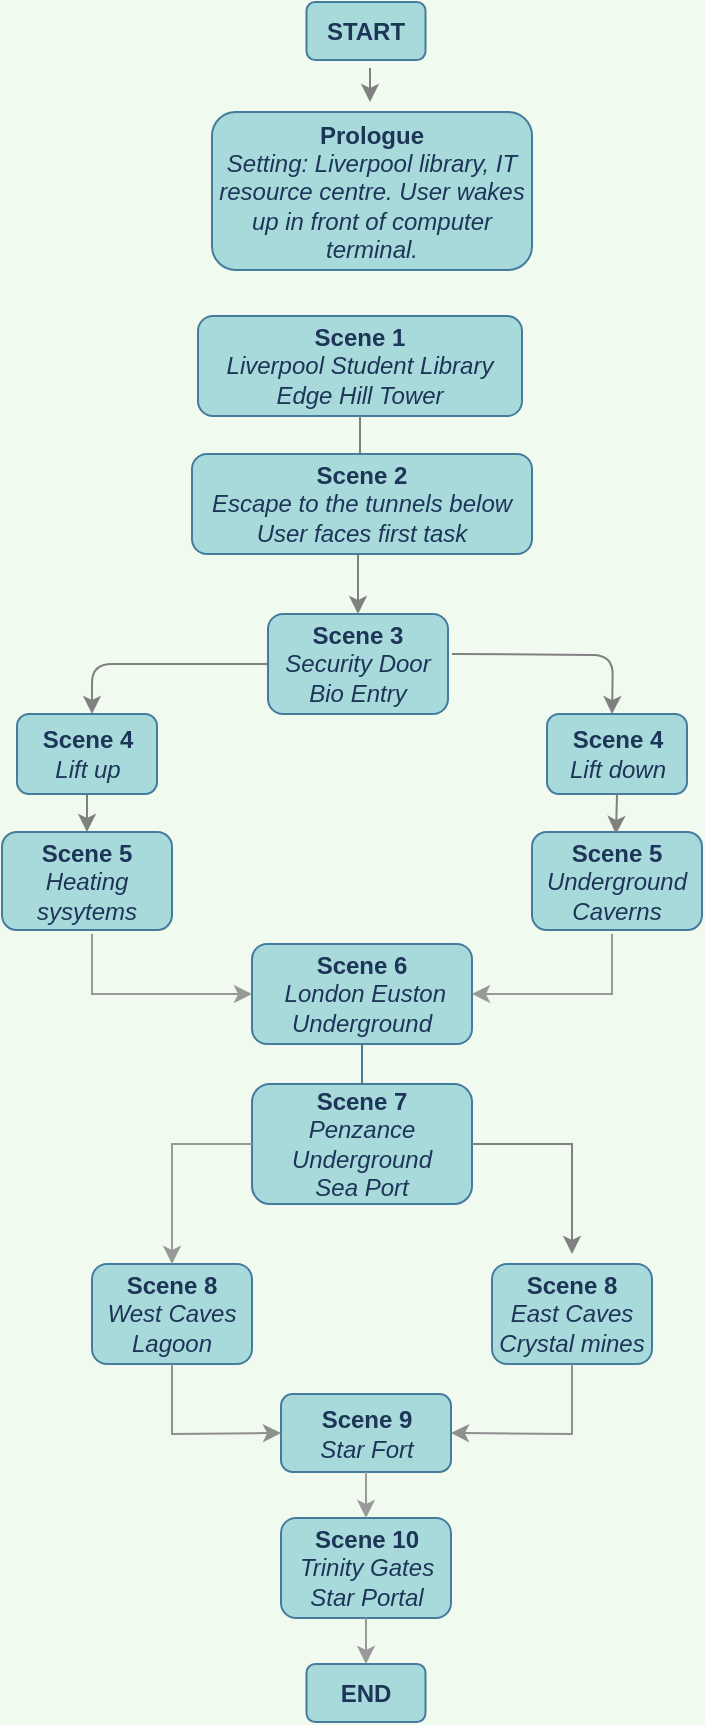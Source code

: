 <mxfile version="15.5.9" type="github">
  <diagram id="cXGQUIpQxS_fL44lwIFH" name="Page-1">
    <mxGraphModel dx="1128" dy="630" grid="1" gridSize="10" guides="1" tooltips="1" connect="1" arrows="1" fold="1" page="1" pageScale="1" pageWidth="850" pageHeight="1100" background="#F1FAEE" math="0" shadow="0">
      <root>
        <mxCell id="0" />
        <mxCell id="1" parent="0" />
        <mxCell id="5xCC1GNIO-IaGWrvfCco-57" style="edgeStyle=orthogonalEdgeStyle;curved=0;rounded=1;sketch=0;orthogonalLoop=1;jettySize=auto;html=1;fontColor=#1D3557;strokeColor=#808080;fillColor=#A8DADC;" parent="1" edge="1">
          <mxGeometry relative="1" as="geometry">
            <mxPoint x="540" y="391" as="targetPoint" />
            <mxPoint x="460" y="361" as="sourcePoint" />
          </mxGeometry>
        </mxCell>
        <mxCell id="5xCC1GNIO-IaGWrvfCco-59" style="edgeStyle=orthogonalEdgeStyle;curved=0;rounded=1;sketch=0;orthogonalLoop=1;jettySize=auto;html=1;fontColor=#1D3557;strokeColor=#808080;fillColor=#A8DADC;" parent="1" source="nOvAloDPaUvF_4_PYu3U-1" edge="1">
          <mxGeometry relative="1" as="geometry">
            <mxPoint x="280" y="391" as="targetPoint" />
            <Array as="points">
              <mxPoint x="280" y="366" />
            </Array>
          </mxGeometry>
        </mxCell>
        <mxCell id="nOvAloDPaUvF_4_PYu3U-1" value="&lt;b&gt;Scene 3 &lt;/b&gt;&lt;br&gt;&lt;i&gt;Security Door&lt;br&gt;Bio Entry&lt;/i&gt;" style="whiteSpace=wrap;html=1;fillColor=#A8DADC;strokeColor=#457B9D;fontColor=#1D3557;rounded=1;" parent="1" vertex="1">
          <mxGeometry x="368" y="341" width="90" height="50" as="geometry" />
        </mxCell>
        <mxCell id="nOvAloDPaUvF_4_PYu3U-3" value="&lt;b&gt;Scene 5&lt;/b&gt; &lt;i&gt;Underground&lt;br&gt;Caverns&lt;/i&gt;" style="whiteSpace=wrap;html=1;fillColor=#A8DADC;strokeColor=#457B9D;fontColor=#1D3557;rounded=1;" parent="1" vertex="1">
          <mxGeometry x="500" y="450" width="85" height="49" as="geometry" />
        </mxCell>
        <mxCell id="5xCC1GNIO-IaGWrvfCco-33" value="&lt;b&gt;Scene 1&lt;br&gt;&lt;/b&gt;&lt;i&gt;Liverpool Student Library&lt;br&gt;Edge Hill Tower&lt;/i&gt;" style="whiteSpace=wrap;html=1;fillColor=#A8DADC;strokeColor=#457B9D;fontColor=#1D3557;rounded=1;" parent="1" vertex="1">
          <mxGeometry x="333" y="192" width="162" height="50" as="geometry" />
        </mxCell>
        <mxCell id="5xCC1GNIO-IaGWrvfCco-69" value="" style="edgeStyle=orthogonalEdgeStyle;curved=0;rounded=1;sketch=0;orthogonalLoop=1;jettySize=auto;html=1;fontColor=#1D3557;strokeColor=#808080;fillColor=#A8DADC;exitX=0.5;exitY=1;exitDx=0;exitDy=0;" parent="1" source="5xCC1GNIO-IaGWrvfCco-33" target="nOvAloDPaUvF_4_PYu3U-1" edge="1">
          <mxGeometry relative="1" as="geometry" />
        </mxCell>
        <mxCell id="5xCC1GNIO-IaGWrvfCco-42" value="&lt;b&gt;Scene 2&lt;/b&gt;&lt;br&gt;&lt;i&gt;Escape to the tunnels below&lt;br&gt;User faces first task&lt;br&gt;&lt;/i&gt;" style="whiteSpace=wrap;html=1;fillColor=#A8DADC;strokeColor=#457B9D;fontColor=#1D3557;rounded=1;" parent="1" vertex="1">
          <mxGeometry x="330" y="261" width="170" height="50" as="geometry" />
        </mxCell>
        <mxCell id="5xCC1GNIO-IaGWrvfCco-63" value="" style="edgeStyle=orthogonalEdgeStyle;curved=0;rounded=1;sketch=0;orthogonalLoop=1;jettySize=auto;html=1;fontColor=#1D3557;strokeColor=#808080;fillColor=#A8DADC;entryX=0.5;entryY=0;entryDx=0;entryDy=0;" parent="1" source="5xCC1GNIO-IaGWrvfCco-49" target="5xCC1GNIO-IaGWrvfCco-79" edge="1">
          <mxGeometry relative="1" as="geometry">
            <mxPoint x="278" y="471" as="targetPoint" />
          </mxGeometry>
        </mxCell>
        <mxCell id="5xCC1GNIO-IaGWrvfCco-49" value="&lt;b&gt;Scene 4&lt;/b&gt;&lt;br&gt;&lt;i&gt;Lift up&lt;/i&gt;" style="whiteSpace=wrap;html=1;fillColor=#A8DADC;strokeColor=#457B9D;fontColor=#1D3557;rounded=1;" parent="1" vertex="1">
          <mxGeometry x="242.5" y="391" width="70" height="40" as="geometry" />
        </mxCell>
        <mxCell id="5xCC1GNIO-IaGWrvfCco-47" value="&lt;b&gt;Scene 4&lt;/b&gt;&lt;br&gt;&lt;i&gt;Lift down&lt;/i&gt;" style="whiteSpace=wrap;html=1;fillColor=#A8DADC;strokeColor=#457B9D;fontColor=#1D3557;rounded=1;" parent="1" vertex="1">
          <mxGeometry x="507.5" y="391" width="70" height="40" as="geometry" />
        </mxCell>
        <mxCell id="5xCC1GNIO-IaGWrvfCco-84" style="edgeStyle=orthogonalEdgeStyle;curved=0;rounded=1;sketch=0;orthogonalLoop=1;jettySize=auto;html=1;fontColor=#1D3557;strokeColor=#457B9D;fillColor=#A8DADC;" parent="1" source="5xCC1GNIO-IaGWrvfCco-67" edge="1">
          <mxGeometry relative="1" as="geometry">
            <mxPoint x="415.5" y="611" as="targetPoint" />
          </mxGeometry>
        </mxCell>
        <mxCell id="5xCC1GNIO-IaGWrvfCco-78" value="" style="edgeStyle=orthogonalEdgeStyle;curved=0;rounded=1;sketch=0;orthogonalLoop=1;jettySize=auto;html=1;fontColor=#1D3557;strokeColor=#808080;fillColor=#A8DADC;exitX=0.5;exitY=1;exitDx=0;exitDy=0;" parent="1" source="5xCC1GNIO-IaGWrvfCco-47" edge="1">
          <mxGeometry relative="1" as="geometry">
            <mxPoint x="542" y="441" as="sourcePoint" />
            <mxPoint x="542" y="451" as="targetPoint" />
          </mxGeometry>
        </mxCell>
        <mxCell id="5xCC1GNIO-IaGWrvfCco-67" value="&amp;nbsp; &amp;nbsp; &amp;nbsp; &amp;nbsp;&lt;b&gt;Scene 6&amp;nbsp; &lt;/b&gt;&amp;nbsp; &amp;nbsp; &amp;nbsp; &amp;nbsp;&lt;i&gt;London&amp;nbsp;Euston Underground&lt;/i&gt;" style="whiteSpace=wrap;html=1;fillColor=#A8DADC;strokeColor=#457B9D;fontColor=#1D3557;rounded=1;" parent="1" vertex="1">
          <mxGeometry x="360" y="506" width="110" height="50" as="geometry" />
        </mxCell>
        <mxCell id="5xCC1GNIO-IaGWrvfCco-79" value="&lt;b&gt;Scene 5&lt;/b&gt; &lt;i&gt;Heating sysytems&lt;/i&gt;" style="whiteSpace=wrap;html=1;fillColor=#A8DADC;strokeColor=#457B9D;fontColor=#1D3557;rounded=1;" parent="1" vertex="1">
          <mxGeometry x="235" y="450" width="85" height="49" as="geometry" />
        </mxCell>
        <mxCell id="5xCC1GNIO-IaGWrvfCco-86" value="&lt;b&gt;Scene 8&lt;/b&gt;&lt;br&gt;&lt;i&gt;East Caves&lt;br&gt;Crystal mines&lt;/i&gt;" style="whiteSpace=wrap;html=1;fillColor=#A8DADC;strokeColor=#457B9D;fontColor=#1D3557;rounded=1;" parent="1" vertex="1">
          <mxGeometry x="480" y="666" width="80" height="50" as="geometry" />
        </mxCell>
        <mxCell id="5xCC1GNIO-IaGWrvfCco-87" value="&lt;b&gt;Scene 8&lt;/b&gt;&lt;br&gt;&lt;i&gt;West Caves&lt;br&gt;Lagoon&lt;/i&gt;" style="whiteSpace=wrap;html=1;fillColor=#A8DADC;strokeColor=#457B9D;fontColor=#1D3557;rounded=1;" parent="1" vertex="1">
          <mxGeometry x="280" y="666" width="80" height="50" as="geometry" />
        </mxCell>
        <mxCell id="5xCC1GNIO-IaGWrvfCco-85" value="&lt;b&gt;Scene 7&lt;/b&gt;&lt;br&gt;&lt;i&gt;Penzance Underground&lt;br&gt;Sea Port&lt;/i&gt;" style="whiteSpace=wrap;html=1;fillColor=#A8DADC;strokeColor=#457B9D;fontColor=#1D3557;rounded=1;" parent="1" vertex="1">
          <mxGeometry x="360" y="576" width="110" height="60" as="geometry" />
        </mxCell>
        <mxCell id="5xCC1GNIO-IaGWrvfCco-95" value="&lt;b&gt;Scene 9&lt;br&gt;&lt;/b&gt;&lt;i&gt;Star Fort&lt;/i&gt;" style="whiteSpace=wrap;html=1;fillColor=#A8DADC;strokeColor=#457B9D;fontColor=#1D3557;rounded=1;" parent="1" vertex="1">
          <mxGeometry x="374.5" y="731" width="85" height="39" as="geometry" />
        </mxCell>
        <mxCell id="5xCC1GNIO-IaGWrvfCco-102" value="&lt;b&gt;Prologue&lt;/b&gt;&lt;br&gt;&lt;i&gt;Setting: Liverpool library, IT resource centre. User wakes up in front of computer terminal.&lt;/i&gt;" style="whiteSpace=wrap;html=1;fillColor=#A8DADC;strokeColor=#457B9D;fontColor=#1D3557;rounded=1;" parent="1" vertex="1">
          <mxGeometry x="340" y="90" width="160" height="79" as="geometry" />
        </mxCell>
        <mxCell id="5xCC1GNIO-IaGWrvfCco-101" value="&lt;b&gt;Scene 10&lt;br&gt;&lt;/b&gt;&lt;i&gt;Trinity Gates&lt;br&gt;Star Portal&lt;/i&gt;" style="whiteSpace=wrap;html=1;fillColor=#A8DADC;strokeColor=#457B9D;fontColor=#1D3557;rounded=1;" parent="1" vertex="1">
          <mxGeometry x="374.5" y="793" width="85" height="50" as="geometry" />
        </mxCell>
        <mxCell id="0-ht7yui7lBvPjN0zQyr-3" value="&lt;b&gt;END&lt;/b&gt;" style="whiteSpace=wrap;html=1;fillColor=#A8DADC;strokeColor=#457B9D;fontColor=#1D3557;rounded=1;" parent="1" vertex="1">
          <mxGeometry x="387.25" y="866" width="59.5" height="29" as="geometry" />
        </mxCell>
        <mxCell id="0-ht7yui7lBvPjN0zQyr-6" value="" style="endArrow=classic;html=1;rounded=0;exitX=0.5;exitY=1;exitDx=0;exitDy=0;entryX=1;entryY=0.5;entryDx=0;entryDy=0;strokeColor=#8F8F8F;" parent="1" source="5xCC1GNIO-IaGWrvfCco-86" target="5xCC1GNIO-IaGWrvfCco-95" edge="1">
          <mxGeometry width="50" height="50" relative="1" as="geometry">
            <mxPoint x="410" y="871" as="sourcePoint" />
            <mxPoint x="460" y="821" as="targetPoint" />
            <Array as="points">
              <mxPoint x="520" y="751" />
            </Array>
          </mxGeometry>
        </mxCell>
        <mxCell id="0-ht7yui7lBvPjN0zQyr-7" value="" style="endArrow=classic;html=1;rounded=0;exitX=0.5;exitY=1;exitDx=0;exitDy=0;entryX=0;entryY=0.5;entryDx=0;entryDy=0;strokeColor=#8F8F8F;" parent="1" source="5xCC1GNIO-IaGWrvfCco-87" target="5xCC1GNIO-IaGWrvfCco-95" edge="1">
          <mxGeometry width="50" height="50" relative="1" as="geometry">
            <mxPoint x="270" y="802" as="sourcePoint" />
            <mxPoint x="320" y="752" as="targetPoint" />
            <Array as="points">
              <mxPoint x="320" y="751" />
            </Array>
          </mxGeometry>
        </mxCell>
        <mxCell id="0-ht7yui7lBvPjN0zQyr-8" value="" style="endArrow=classic;html=1;rounded=0;strokeColor=#999999;entryX=0;entryY=0.5;entryDx=0;entryDy=0;" parent="1" target="5xCC1GNIO-IaGWrvfCco-67" edge="1">
          <mxGeometry width="50" height="50" relative="1" as="geometry">
            <mxPoint x="280" y="501" as="sourcePoint" />
            <mxPoint x="210" y="571" as="targetPoint" />
            <Array as="points">
              <mxPoint x="280" y="531" />
            </Array>
          </mxGeometry>
        </mxCell>
        <mxCell id="0-ht7yui7lBvPjN0zQyr-9" value="" style="endArrow=classic;html=1;rounded=0;strokeColor=#999999;entryX=1;entryY=0.5;entryDx=0;entryDy=0;" parent="1" target="5xCC1GNIO-IaGWrvfCco-67" edge="1">
          <mxGeometry width="50" height="50" relative="1" as="geometry">
            <mxPoint x="540" y="501" as="sourcePoint" />
            <mxPoint x="460" y="501" as="targetPoint" />
            <Array as="points">
              <mxPoint x="540" y="531" />
            </Array>
          </mxGeometry>
        </mxCell>
        <mxCell id="0-ht7yui7lBvPjN0zQyr-18" value="" style="endArrow=classic;html=1;rounded=0;strokeColor=#999999;entryX=0.5;entryY=0;entryDx=0;entryDy=0;exitX=0.5;exitY=1;exitDx=0;exitDy=0;" parent="1" source="5xCC1GNIO-IaGWrvfCco-101" target="0-ht7yui7lBvPjN0zQyr-3" edge="1">
          <mxGeometry width="50" height="50" relative="1" as="geometry">
            <mxPoint x="340" y="731" as="sourcePoint" />
            <mxPoint x="390" y="681" as="targetPoint" />
          </mxGeometry>
        </mxCell>
        <mxCell id="0-ht7yui7lBvPjN0zQyr-19" value="" style="endArrow=classic;html=1;rounded=0;strokeColor=#999999;entryX=0.5;entryY=0;entryDx=0;entryDy=0;exitX=0.5;exitY=1;exitDx=0;exitDy=0;" parent="1" edge="1">
          <mxGeometry width="50" height="50" relative="1" as="geometry">
            <mxPoint x="417" y="770" as="sourcePoint" />
            <mxPoint x="417" y="793" as="targetPoint" />
          </mxGeometry>
        </mxCell>
        <mxCell id="P4V8NvUVzVmQZwW4-29D-3" value="" style="endArrow=classic;html=1;rounded=0;entryX=0.5;entryY=0;entryDx=0;entryDy=0;exitX=0;exitY=0.5;exitDx=0;exitDy=0;strokeColor=#999999;" parent="1" source="5xCC1GNIO-IaGWrvfCco-85" target="5xCC1GNIO-IaGWrvfCco-87" edge="1">
          <mxGeometry width="50" height="50" relative="1" as="geometry">
            <mxPoint x="400" y="631" as="sourcePoint" />
            <mxPoint x="450" y="581" as="targetPoint" />
            <Array as="points">
              <mxPoint x="320" y="606" />
            </Array>
          </mxGeometry>
        </mxCell>
        <mxCell id="P4V8NvUVzVmQZwW4-29D-4" value="" style="endArrow=classic;html=1;rounded=0;exitX=1;exitY=0.5;exitDx=0;exitDy=0;strokeColor=#808080;" parent="1" source="5xCC1GNIO-IaGWrvfCco-85" edge="1">
          <mxGeometry width="50" height="50" relative="1" as="geometry">
            <mxPoint x="400" y="631" as="sourcePoint" />
            <mxPoint x="520" y="661" as="targetPoint" />
            <Array as="points">
              <mxPoint x="520" y="606" />
            </Array>
          </mxGeometry>
        </mxCell>
        <mxCell id="P4V8NvUVzVmQZwW4-29D-13" value="&lt;b&gt;START&lt;/b&gt;" style="whiteSpace=wrap;html=1;fillColor=#A8DADC;strokeColor=#457B9D;fontColor=#1D3557;rounded=1;" parent="1" vertex="1">
          <mxGeometry x="387.25" y="35" width="59.5" height="29" as="geometry" />
        </mxCell>
        <mxCell id="P4V8NvUVzVmQZwW4-29D-14" value="" style="endArrow=classic;html=1;rounded=0;strokeColor=#808080;exitX=0.5;exitY=1;exitDx=0;exitDy=0;" parent="1" edge="1">
          <mxGeometry width="50" height="50" relative="1" as="geometry">
            <mxPoint x="419" y="68" as="sourcePoint" />
            <mxPoint x="419" y="85" as="targetPoint" />
          </mxGeometry>
        </mxCell>
      </root>
    </mxGraphModel>
  </diagram>
</mxfile>
